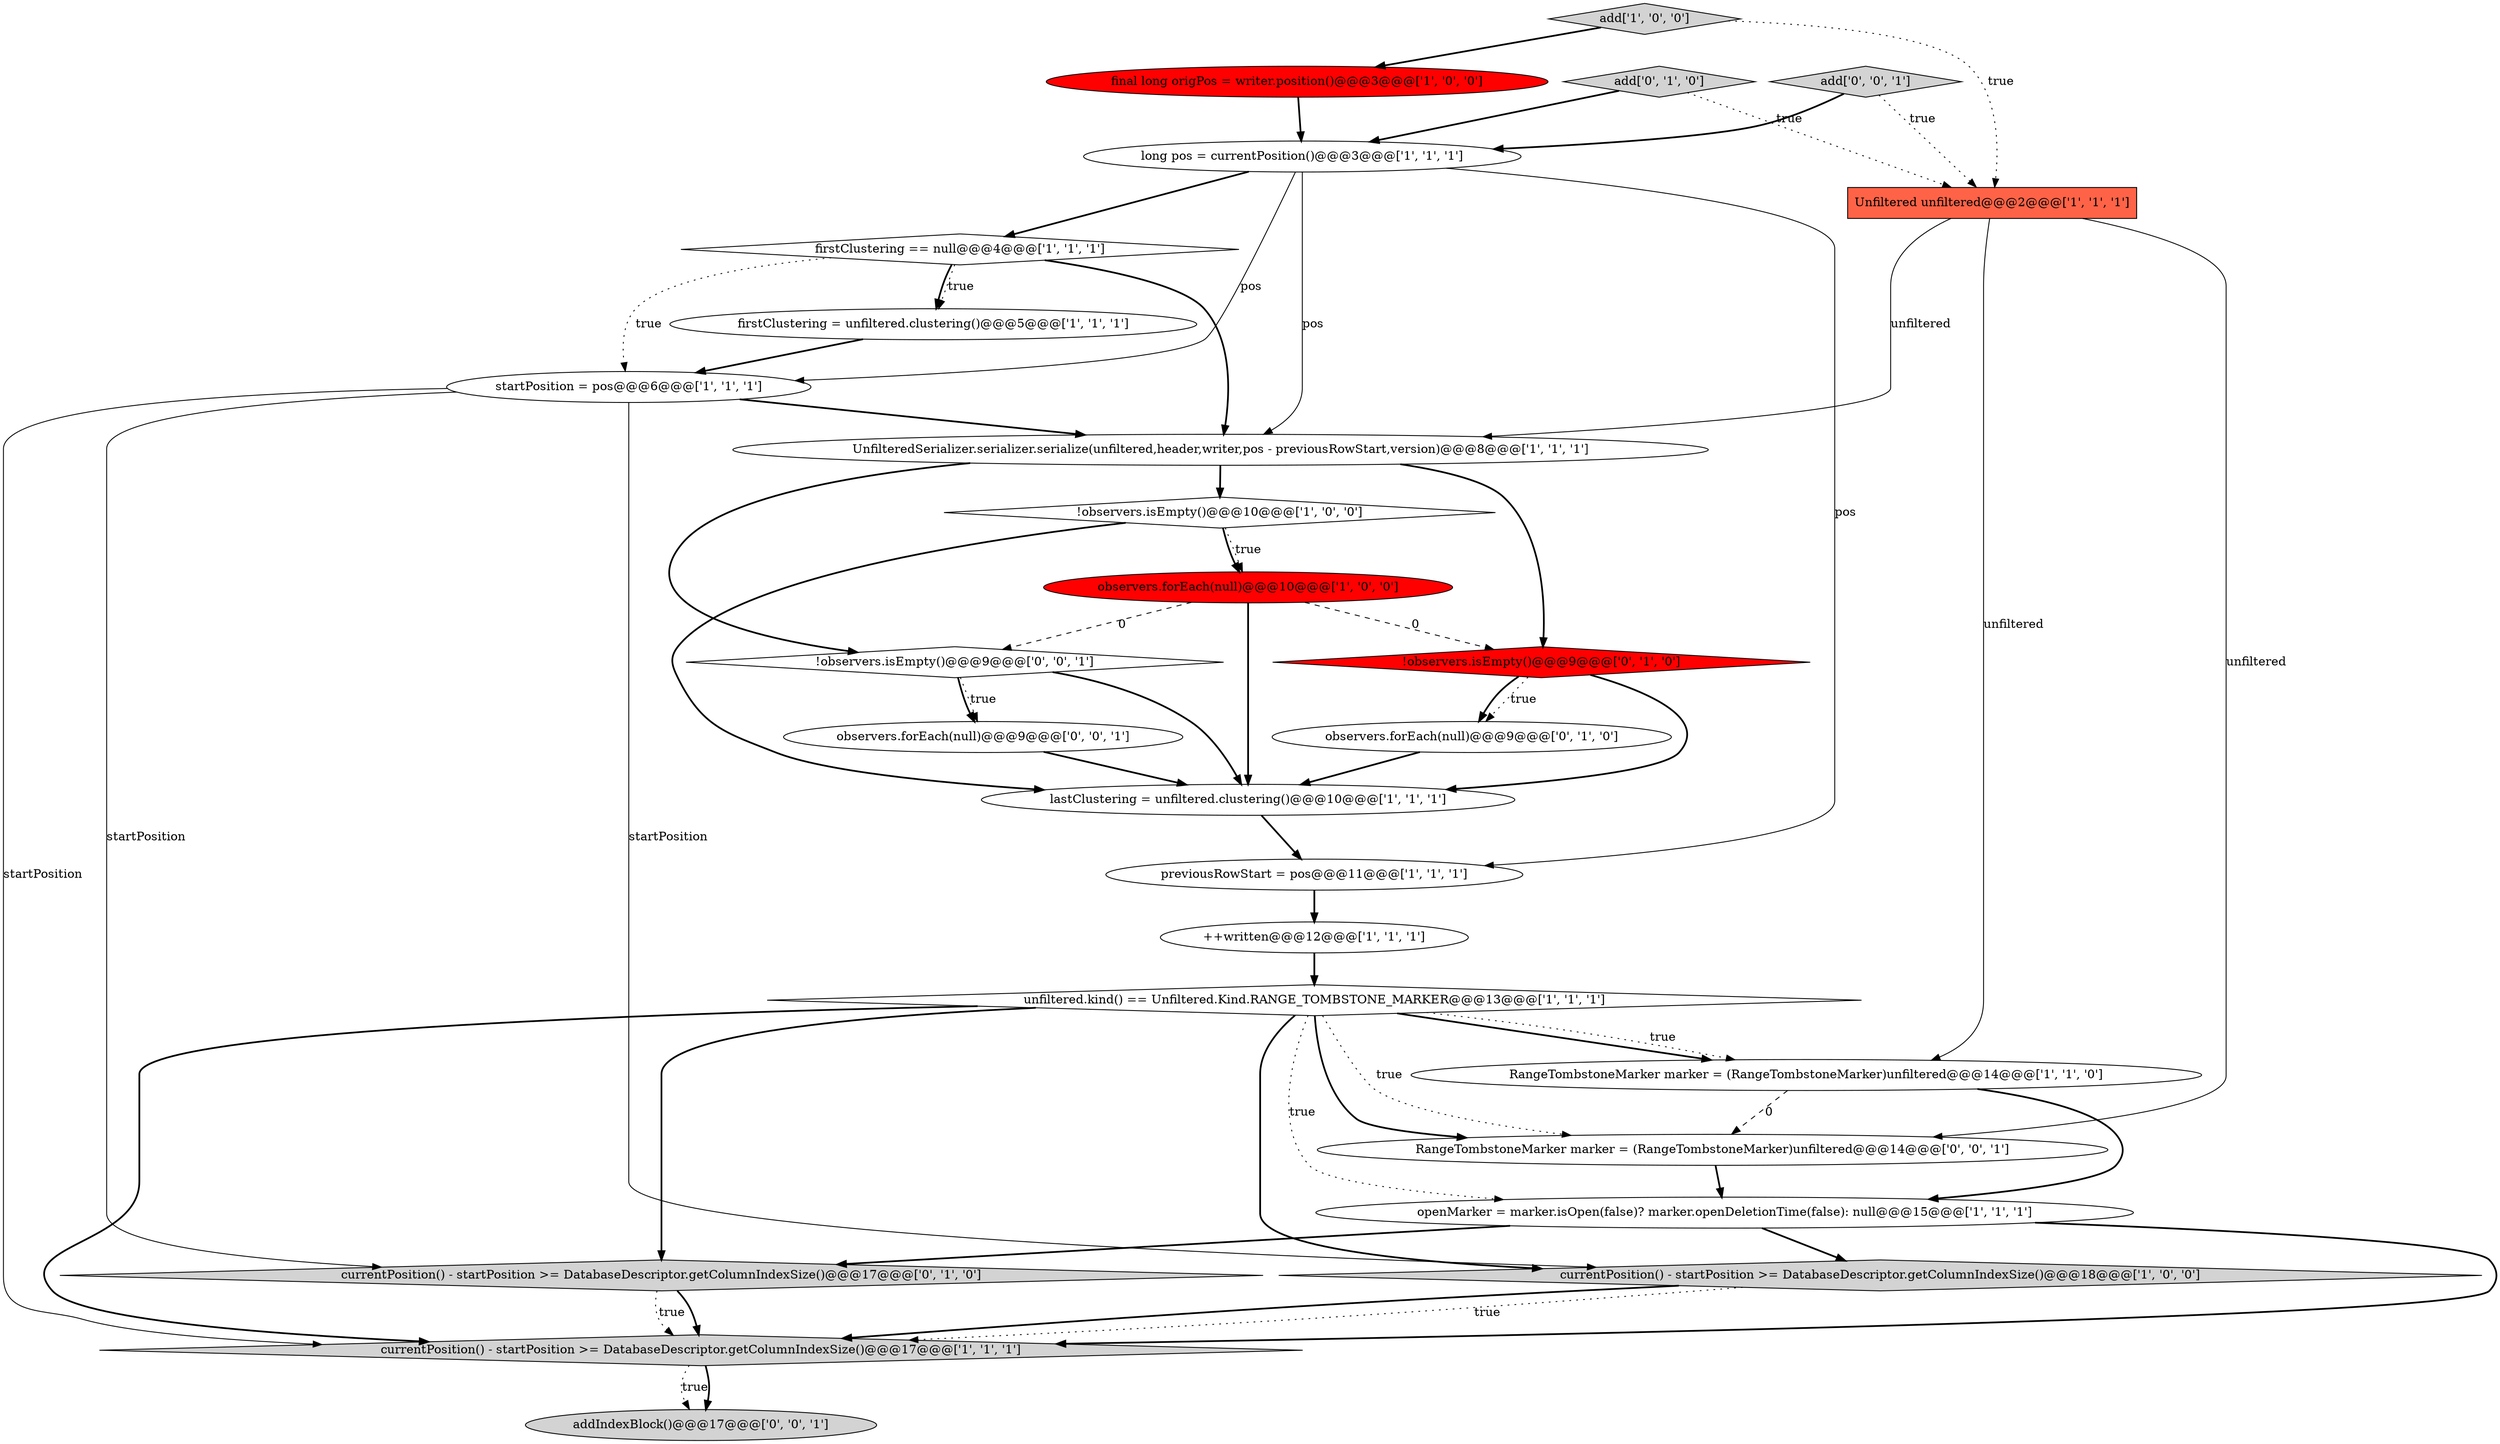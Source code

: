 digraph {
18 [style = filled, label = "currentPosition() - startPosition >= DatabaseDescriptor.getColumnIndexSize()@@@17@@@['0', '1', '0']", fillcolor = lightgray, shape = diamond image = "AAA0AAABBB2BBB"];
16 [style = filled, label = "RangeTombstoneMarker marker = (RangeTombstoneMarker)unfiltered@@@14@@@['1', '1', '0']", fillcolor = white, shape = ellipse image = "AAA0AAABBB1BBB"];
9 [style = filled, label = "lastClustering = unfiltered.clustering()@@@10@@@['1', '1', '1']", fillcolor = white, shape = ellipse image = "AAA0AAABBB1BBB"];
1 [style = filled, label = "previousRowStart = pos@@@11@@@['1', '1', '1']", fillcolor = white, shape = ellipse image = "AAA0AAABBB1BBB"];
14 [style = filled, label = "++written@@@12@@@['1', '1', '1']", fillcolor = white, shape = ellipse image = "AAA0AAABBB1BBB"];
13 [style = filled, label = "startPosition = pos@@@6@@@['1', '1', '1']", fillcolor = white, shape = ellipse image = "AAA0AAABBB1BBB"];
23 [style = filled, label = "addIndexBlock()@@@17@@@['0', '0', '1']", fillcolor = lightgray, shape = ellipse image = "AAA0AAABBB3BBB"];
6 [style = filled, label = "add['1', '0', '0']", fillcolor = lightgray, shape = diamond image = "AAA0AAABBB1BBB"];
0 [style = filled, label = "currentPosition() - startPosition >= DatabaseDescriptor.getColumnIndexSize()@@@18@@@['1', '0', '0']", fillcolor = lightgray, shape = diamond image = "AAA0AAABBB1BBB"];
15 [style = filled, label = "firstClustering = unfiltered.clustering()@@@5@@@['1', '1', '1']", fillcolor = white, shape = ellipse image = "AAA0AAABBB1BBB"];
21 [style = filled, label = "!observers.isEmpty()@@@9@@@['0', '1', '0']", fillcolor = red, shape = diamond image = "AAA1AAABBB2BBB"];
17 [style = filled, label = "final long origPos = writer.position()@@@3@@@['1', '0', '0']", fillcolor = red, shape = ellipse image = "AAA1AAABBB1BBB"];
5 [style = filled, label = "unfiltered.kind() == Unfiltered.Kind.RANGE_TOMBSTONE_MARKER@@@13@@@['1', '1', '1']", fillcolor = white, shape = diamond image = "AAA0AAABBB1BBB"];
2 [style = filled, label = "firstClustering == null@@@4@@@['1', '1', '1']", fillcolor = white, shape = diamond image = "AAA0AAABBB1BBB"];
3 [style = filled, label = "openMarker = marker.isOpen(false)? marker.openDeletionTime(false): null@@@15@@@['1', '1', '1']", fillcolor = white, shape = ellipse image = "AAA0AAABBB1BBB"];
8 [style = filled, label = "long pos = currentPosition()@@@3@@@['1', '1', '1']", fillcolor = white, shape = ellipse image = "AAA0AAABBB1BBB"];
22 [style = filled, label = "observers.forEach(null)@@@9@@@['0', '0', '1']", fillcolor = white, shape = ellipse image = "AAA0AAABBB3BBB"];
24 [style = filled, label = "add['0', '0', '1']", fillcolor = lightgray, shape = diamond image = "AAA0AAABBB3BBB"];
12 [style = filled, label = "currentPosition() - startPosition >= DatabaseDescriptor.getColumnIndexSize()@@@17@@@['1', '1', '1']", fillcolor = lightgray, shape = diamond image = "AAA0AAABBB1BBB"];
10 [style = filled, label = "!observers.isEmpty()@@@10@@@['1', '0', '0']", fillcolor = white, shape = diamond image = "AAA0AAABBB1BBB"];
7 [style = filled, label = "Unfiltered unfiltered@@@2@@@['1', '1', '1']", fillcolor = tomato, shape = box image = "AAA0AAABBB1BBB"];
4 [style = filled, label = "UnfilteredSerializer.serializer.serialize(unfiltered,header,writer,pos - previousRowStart,version)@@@8@@@['1', '1', '1']", fillcolor = white, shape = ellipse image = "AAA0AAABBB1BBB"];
11 [style = filled, label = "observers.forEach(null)@@@10@@@['1', '0', '0']", fillcolor = red, shape = ellipse image = "AAA1AAABBB1BBB"];
25 [style = filled, label = "!observers.isEmpty()@@@9@@@['0', '0', '1']", fillcolor = white, shape = diamond image = "AAA0AAABBB3BBB"];
19 [style = filled, label = "add['0', '1', '0']", fillcolor = lightgray, shape = diamond image = "AAA0AAABBB2BBB"];
26 [style = filled, label = "RangeTombstoneMarker marker = (RangeTombstoneMarker)unfiltered@@@14@@@['0', '0', '1']", fillcolor = white, shape = ellipse image = "AAA0AAABBB3BBB"];
20 [style = filled, label = "observers.forEach(null)@@@9@@@['0', '1', '0']", fillcolor = white, shape = ellipse image = "AAA0AAABBB2BBB"];
8->4 [style = solid, label="pos"];
6->17 [style = bold, label=""];
17->8 [style = bold, label=""];
4->10 [style = bold, label=""];
16->3 [style = bold, label=""];
0->12 [style = dotted, label="true"];
7->26 [style = solid, label="unfiltered"];
15->13 [style = bold, label=""];
21->20 [style = dotted, label="true"];
13->18 [style = solid, label="startPosition"];
4->25 [style = bold, label=""];
25->22 [style = bold, label=""];
12->23 [style = dotted, label="true"];
20->9 [style = bold, label=""];
26->3 [style = bold, label=""];
0->12 [style = bold, label=""];
25->9 [style = bold, label=""];
14->5 [style = bold, label=""];
22->9 [style = bold, label=""];
4->21 [style = bold, label=""];
18->12 [style = bold, label=""];
5->26 [style = bold, label=""];
2->15 [style = dotted, label="true"];
7->4 [style = solid, label="unfiltered"];
2->13 [style = dotted, label="true"];
5->18 [style = bold, label=""];
3->12 [style = bold, label=""];
5->3 [style = dotted, label="true"];
19->7 [style = dotted, label="true"];
11->9 [style = bold, label=""];
2->4 [style = bold, label=""];
19->8 [style = bold, label=""];
3->0 [style = bold, label=""];
3->18 [style = bold, label=""];
5->16 [style = bold, label=""];
16->26 [style = dashed, label="0"];
21->9 [style = bold, label=""];
18->12 [style = dotted, label="true"];
21->20 [style = bold, label=""];
8->2 [style = bold, label=""];
5->0 [style = bold, label=""];
5->12 [style = bold, label=""];
10->11 [style = dotted, label="true"];
2->15 [style = bold, label=""];
8->13 [style = solid, label="pos"];
5->16 [style = dotted, label="true"];
11->25 [style = dashed, label="0"];
13->12 [style = solid, label="startPosition"];
6->7 [style = dotted, label="true"];
25->22 [style = dotted, label="true"];
5->26 [style = dotted, label="true"];
1->14 [style = bold, label=""];
10->9 [style = bold, label=""];
12->23 [style = bold, label=""];
24->8 [style = bold, label=""];
8->1 [style = solid, label="pos"];
9->1 [style = bold, label=""];
13->4 [style = bold, label=""];
24->7 [style = dotted, label="true"];
13->0 [style = solid, label="startPosition"];
7->16 [style = solid, label="unfiltered"];
10->11 [style = bold, label=""];
11->21 [style = dashed, label="0"];
}
